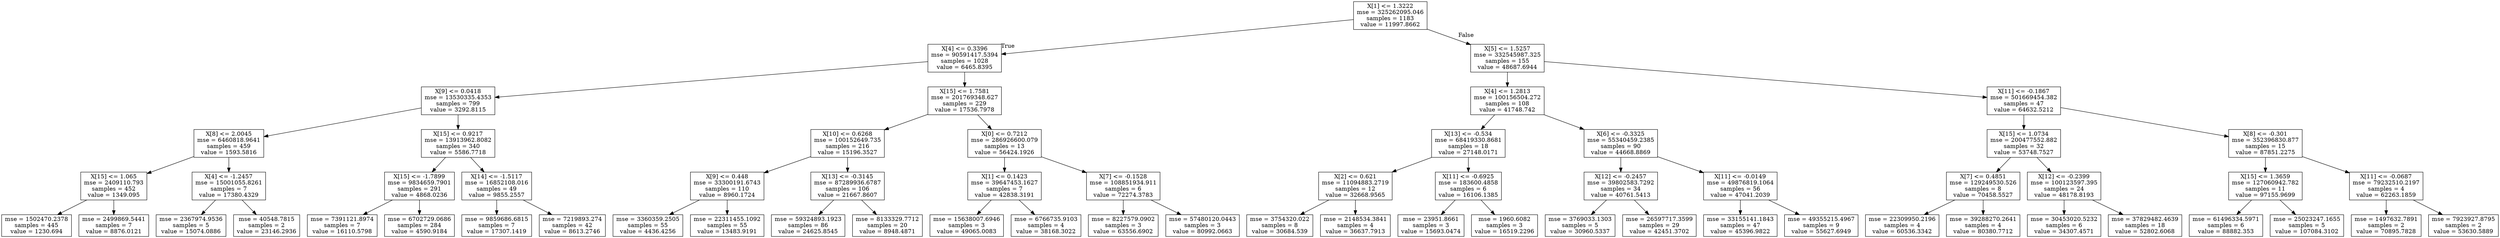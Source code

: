 digraph Tree {
node [shape=box] ;
0 [label="X[1] <= 1.3222\nmse = 325262095.046\nsamples = 1183\nvalue = 11997.8662"] ;
1 [label="X[4] <= 0.3396\nmse = 90591417.5394\nsamples = 1028\nvalue = 6465.8395"] ;
0 -> 1 [labeldistance=2.5, labelangle=45, headlabel="True"] ;
2 [label="X[9] <= 0.0418\nmse = 13530335.4353\nsamples = 799\nvalue = 3292.8115"] ;
1 -> 2 ;
3 [label="X[8] <= 2.0045\nmse = 6460818.9641\nsamples = 459\nvalue = 1593.5816"] ;
2 -> 3 ;
4 [label="X[15] <= 1.065\nmse = 2409110.793\nsamples = 452\nvalue = 1349.095"] ;
3 -> 4 ;
5 [label="mse = 1502470.2378\nsamples = 445\nvalue = 1230.694"] ;
4 -> 5 ;
6 [label="mse = 2499869.5441\nsamples = 7\nvalue = 8876.0121"] ;
4 -> 6 ;
7 [label="X[4] <= -1.2457\nmse = 15001055.8261\nsamples = 7\nvalue = 17380.4329"] ;
3 -> 7 ;
8 [label="mse = 2367974.9536\nsamples = 5\nvalue = 15074.0886"] ;
7 -> 8 ;
9 [label="mse = 40548.7815\nsamples = 2\nvalue = 23146.2936"] ;
7 -> 9 ;
10 [label="X[15] <= 0.9217\nmse = 13913962.8082\nsamples = 340\nvalue = 5586.7718"] ;
2 -> 10 ;
11 [label="X[15] <= -1.7899\nmse = 9834659.7901\nsamples = 291\nvalue = 4868.0236"] ;
10 -> 11 ;
12 [label="mse = 7391121.8974\nsamples = 7\nvalue = 16110.5798"] ;
11 -> 12 ;
13 [label="mse = 6702729.0686\nsamples = 284\nvalue = 4590.9184"] ;
11 -> 13 ;
14 [label="X[14] <= -1.5117\nmse = 16852108.016\nsamples = 49\nvalue = 9855.2557"] ;
10 -> 14 ;
15 [label="mse = 9859686.6815\nsamples = 7\nvalue = 17307.1419"] ;
14 -> 15 ;
16 [label="mse = 7219893.274\nsamples = 42\nvalue = 8613.2746"] ;
14 -> 16 ;
17 [label="X[15] <= 1.7581\nmse = 201769348.627\nsamples = 229\nvalue = 17536.7978"] ;
1 -> 17 ;
18 [label="X[10] <= 0.6268\nmse = 100152649.735\nsamples = 216\nvalue = 15196.3527"] ;
17 -> 18 ;
19 [label="X[9] <= 0.448\nmse = 33300191.6743\nsamples = 110\nvalue = 8960.1724"] ;
18 -> 19 ;
20 [label="mse = 3360359.2505\nsamples = 55\nvalue = 4436.4256"] ;
19 -> 20 ;
21 [label="mse = 22311455.1092\nsamples = 55\nvalue = 13483.9191"] ;
19 -> 21 ;
22 [label="X[13] <= -0.3145\nmse = 87289936.6787\nsamples = 106\nvalue = 21667.8607"] ;
18 -> 22 ;
23 [label="mse = 59324893.1923\nsamples = 86\nvalue = 24625.8545"] ;
22 -> 23 ;
24 [label="mse = 8133329.7712\nsamples = 20\nvalue = 8948.4871"] ;
22 -> 24 ;
25 [label="X[0] <= 0.7212\nmse = 286926600.079\nsamples = 13\nvalue = 56424.1926"] ;
17 -> 25 ;
26 [label="X[1] <= 0.1423\nmse = 39647453.1627\nsamples = 7\nvalue = 42838.3191"] ;
25 -> 26 ;
27 [label="mse = 15638007.6946\nsamples = 3\nvalue = 49065.0083"] ;
26 -> 27 ;
28 [label="mse = 6766735.9103\nsamples = 4\nvalue = 38168.3022"] ;
26 -> 28 ;
29 [label="X[7] <= -0.1528\nmse = 108851934.911\nsamples = 6\nvalue = 72274.3783"] ;
25 -> 29 ;
30 [label="mse = 8227579.0902\nsamples = 3\nvalue = 63556.6902"] ;
29 -> 30 ;
31 [label="mse = 57480120.0443\nsamples = 3\nvalue = 80992.0663"] ;
29 -> 31 ;
32 [label="X[5] <= 1.5257\nmse = 332545987.325\nsamples = 155\nvalue = 48687.6944"] ;
0 -> 32 [labeldistance=2.5, labelangle=-45, headlabel="False"] ;
33 [label="X[4] <= 1.2813\nmse = 100156504.272\nsamples = 108\nvalue = 41748.742"] ;
32 -> 33 ;
34 [label="X[13] <= -0.534\nmse = 68419330.8681\nsamples = 18\nvalue = 27148.0171"] ;
33 -> 34 ;
35 [label="X[2] <= 0.621\nmse = 11094883.2719\nsamples = 12\nvalue = 32668.9565"] ;
34 -> 35 ;
36 [label="mse = 3754320.022\nsamples = 8\nvalue = 30684.539"] ;
35 -> 36 ;
37 [label="mse = 2148534.3841\nsamples = 4\nvalue = 36637.7913"] ;
35 -> 37 ;
38 [label="X[11] <= -0.6925\nmse = 183600.4858\nsamples = 6\nvalue = 16106.1385"] ;
34 -> 38 ;
39 [label="mse = 23951.8661\nsamples = 3\nvalue = 15693.0474"] ;
38 -> 39 ;
40 [label="mse = 1960.6082\nsamples = 3\nvalue = 16519.2296"] ;
38 -> 40 ;
41 [label="X[6] <= -0.3325\nmse = 55340459.2385\nsamples = 90\nvalue = 44668.8869"] ;
33 -> 41 ;
42 [label="X[12] <= -0.2457\nmse = 39802583.7292\nsamples = 34\nvalue = 40761.5413"] ;
41 -> 42 ;
43 [label="mse = 3769033.1303\nsamples = 5\nvalue = 30960.5337"] ;
42 -> 43 ;
44 [label="mse = 26597717.3599\nsamples = 29\nvalue = 42451.3702"] ;
42 -> 44 ;
45 [label="X[11] <= -0.0149\nmse = 49876819.1064\nsamples = 56\nvalue = 47041.2039"] ;
41 -> 45 ;
46 [label="mse = 33155141.1843\nsamples = 47\nvalue = 45396.9822"] ;
45 -> 46 ;
47 [label="mse = 49355215.4967\nsamples = 9\nvalue = 55627.6949"] ;
45 -> 47 ;
48 [label="X[11] <= -0.1867\nmse = 501669454.382\nsamples = 47\nvalue = 64632.5212"] ;
32 -> 48 ;
49 [label="X[15] <= 1.0734\nmse = 200477552.882\nsamples = 32\nvalue = 53748.7527"] ;
48 -> 49 ;
50 [label="X[7] <= 0.4851\nmse = 129249530.526\nsamples = 8\nvalue = 70458.5527"] ;
49 -> 50 ;
51 [label="mse = 22309950.2196\nsamples = 4\nvalue = 60536.3342"] ;
50 -> 51 ;
52 [label="mse = 39288270.2641\nsamples = 4\nvalue = 80380.7712"] ;
50 -> 52 ;
53 [label="X[12] <= -0.2399\nmse = 100123597.395\nsamples = 24\nvalue = 48178.8193"] ;
49 -> 53 ;
54 [label="mse = 30453020.5232\nsamples = 6\nvalue = 34307.4571"] ;
53 -> 54 ;
55 [label="mse = 37829482.4639\nsamples = 18\nvalue = 52802.6068"] ;
53 -> 55 ;
56 [label="X[8] <= -0.301\nmse = 352396830.877\nsamples = 15\nvalue = 87851.2275"] ;
48 -> 56 ;
57 [label="X[15] <= 1.3659\nmse = 127060942.782\nsamples = 11\nvalue = 97155.9699"] ;
56 -> 57 ;
58 [label="mse = 61496334.5971\nsamples = 6\nvalue = 88882.353"] ;
57 -> 58 ;
59 [label="mse = 25023247.1655\nsamples = 5\nvalue = 107084.3102"] ;
57 -> 59 ;
60 [label="X[11] <= -0.0687\nmse = 79232510.2197\nsamples = 4\nvalue = 62263.1859"] ;
56 -> 60 ;
61 [label="mse = 1497632.7891\nsamples = 2\nvalue = 70895.7828"] ;
60 -> 61 ;
62 [label="mse = 7923927.8795\nsamples = 2\nvalue = 53630.5889"] ;
60 -> 62 ;
}